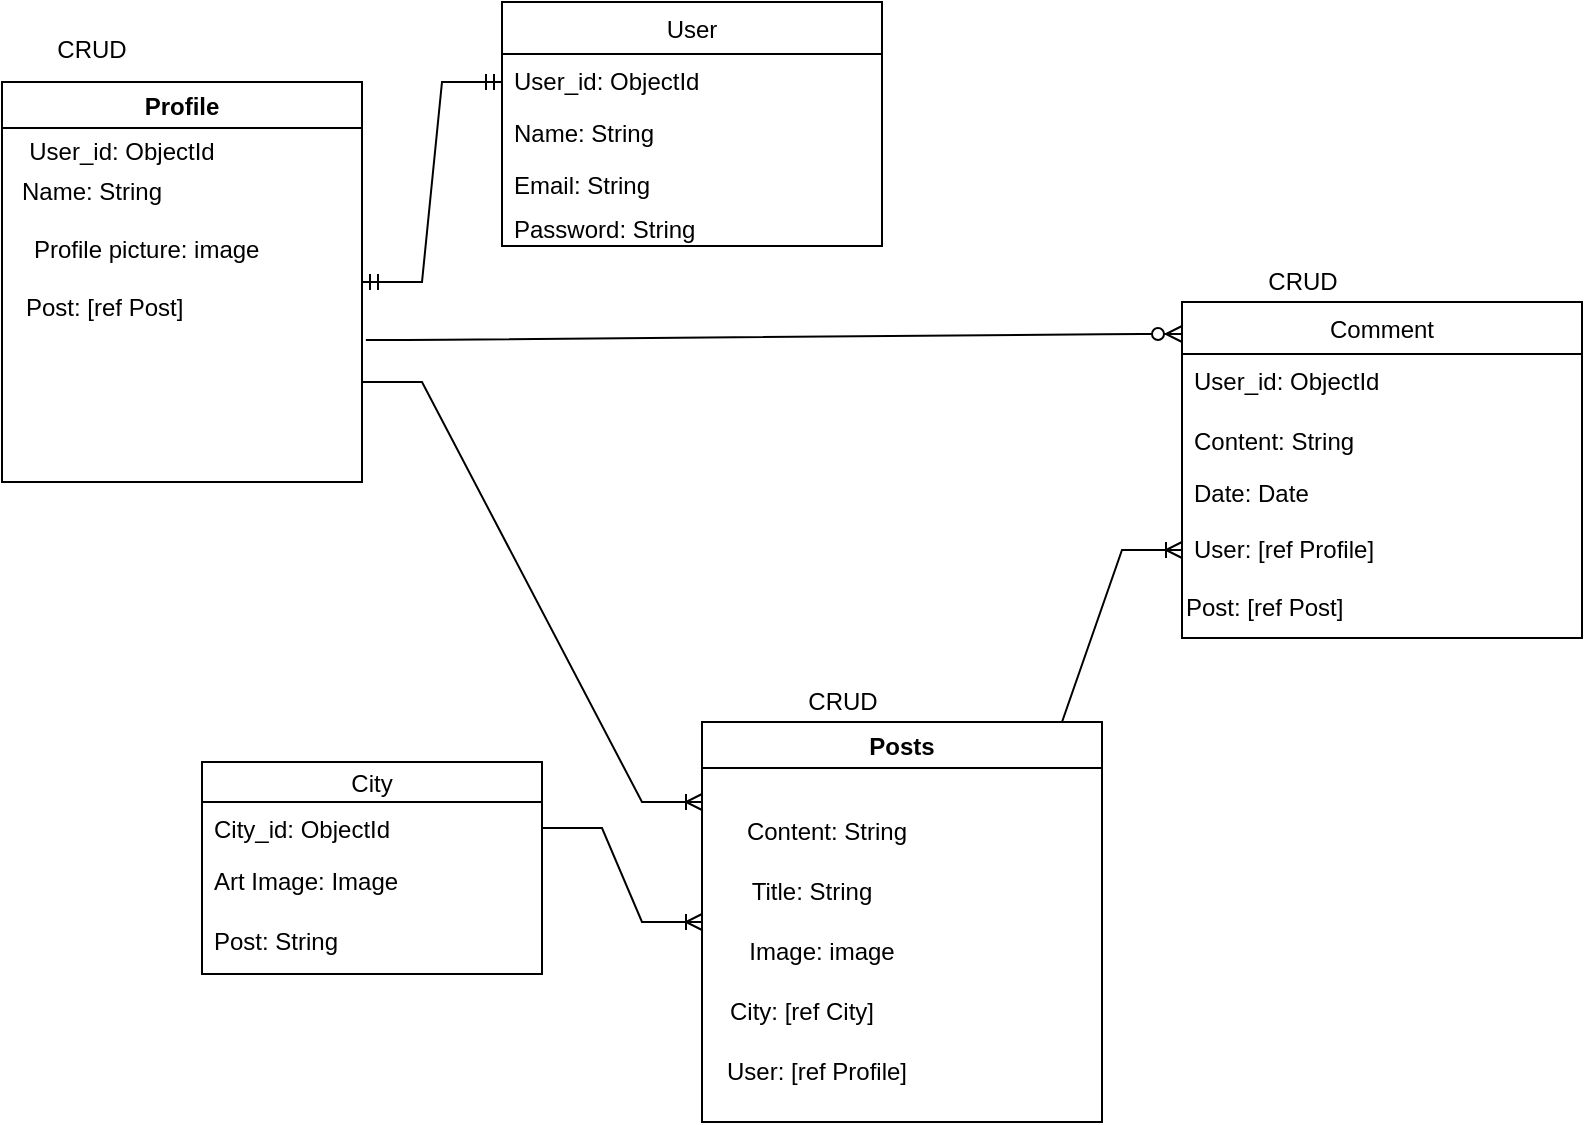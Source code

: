 <mxfile version="15.5.2" type="device"><diagram id="R2lEEEUBdFMjLlhIrx00" name="Page-1"><mxGraphModel dx="782" dy="589" grid="1" gridSize="10" guides="1" tooltips="1" connect="1" arrows="1" fold="1" page="1" pageScale="1" pageWidth="850" pageHeight="1100" math="0" shadow="0" extFonts="Permanent Marker^https://fonts.googleapis.com/css?family=Permanent+Marker"><root><mxCell id="0"/><mxCell id="1" parent="0"/><mxCell id="Tp4lkixFV1RsVsISwBe1-11" value="User" style="swimlane;fontStyle=0;childLayout=stackLayout;horizontal=1;startSize=26;fillColor=none;horizontalStack=0;resizeParent=1;resizeParentMax=0;resizeLast=0;collapsible=1;marginBottom=0;" parent="1" vertex="1"><mxGeometry x="280" y="40" width="190" height="122" as="geometry"/></mxCell><mxCell id="Tp4lkixFV1RsVsISwBe1-12" value="User_id: ObjectId" style="text;strokeColor=none;fillColor=none;align=left;verticalAlign=top;spacingLeft=4;spacingRight=4;overflow=hidden;rotatable=0;points=[[0,0.5],[1,0.5]];portConstraint=eastwest;" parent="Tp4lkixFV1RsVsISwBe1-11" vertex="1"><mxGeometry y="26" width="190" height="26" as="geometry"/></mxCell><mxCell id="Tp4lkixFV1RsVsISwBe1-13" value="Name: String&#10;&#10;" style="text;strokeColor=none;fillColor=none;align=left;verticalAlign=top;spacingLeft=4;spacingRight=4;overflow=hidden;rotatable=0;points=[[0,0.5],[1,0.5]];portConstraint=eastwest;" parent="Tp4lkixFV1RsVsISwBe1-11" vertex="1"><mxGeometry y="52" width="190" height="26" as="geometry"/></mxCell><mxCell id="wyVPsDMHl-dBEXoj5cJ--5" value="Email: String" style="text;strokeColor=none;fillColor=none;spacingLeft=4;spacingRight=4;overflow=hidden;rotatable=0;points=[[0,0.5],[1,0.5]];portConstraint=eastwest;fontSize=12;" parent="Tp4lkixFV1RsVsISwBe1-11" vertex="1"><mxGeometry y="78" width="190" height="22" as="geometry"/></mxCell><mxCell id="wyVPsDMHl-dBEXoj5cJ--6" value="Password: String" style="text;strokeColor=none;fillColor=none;spacingLeft=4;spacingRight=4;overflow=hidden;rotatable=0;points=[[0,0.5],[1,0.5]];portConstraint=eastwest;fontSize=12;" parent="Tp4lkixFV1RsVsISwBe1-11" vertex="1"><mxGeometry y="100" width="190" height="22" as="geometry"/></mxCell><mxCell id="Tp4lkixFV1RsVsISwBe1-15" value="City" style="swimlane;fontStyle=0;childLayout=stackLayout;horizontal=1;startSize=20;fillColor=none;horizontalStack=0;resizeParent=1;resizeParentMax=0;resizeLast=0;collapsible=1;marginBottom=0;" parent="1" vertex="1"><mxGeometry x="130" y="420" width="170" height="106" as="geometry"/></mxCell><mxCell id="Tp4lkixFV1RsVsISwBe1-16" value="City_id: ObjectId" style="text;strokeColor=none;fillColor=none;align=left;verticalAlign=top;spacingLeft=4;spacingRight=4;overflow=hidden;rotatable=0;points=[[0,0.5],[1,0.5]];portConstraint=eastwest;" parent="Tp4lkixFV1RsVsISwBe1-15" vertex="1"><mxGeometry y="20" width="170" height="26" as="geometry"/></mxCell><mxCell id="Tp4lkixFV1RsVsISwBe1-46" value="Art Image: Image" style="text;strokeColor=none;fillColor=none;spacingLeft=4;spacingRight=4;overflow=hidden;rotatable=0;points=[[0,0.5],[1,0.5]];portConstraint=eastwest;fontSize=12;" parent="Tp4lkixFV1RsVsISwBe1-15" vertex="1"><mxGeometry y="46" width="170" height="30" as="geometry"/></mxCell><mxCell id="wyVPsDMHl-dBEXoj5cJ--3" value="Post: String" style="text;strokeColor=none;fillColor=none;spacingLeft=4;spacingRight=4;overflow=hidden;rotatable=0;points=[[0,0.5],[1,0.5]];portConstraint=eastwest;fontSize=12;" parent="Tp4lkixFV1RsVsISwBe1-15" vertex="1"><mxGeometry y="76" width="170" height="30" as="geometry"/></mxCell><mxCell id="Tp4lkixFV1RsVsISwBe1-33" value="Comment" style="swimlane;fontStyle=0;childLayout=stackLayout;horizontal=1;startSize=26;fillColor=none;horizontalStack=0;resizeParent=1;resizeParentMax=0;resizeLast=0;collapsible=1;marginBottom=0;" parent="1" vertex="1"><mxGeometry x="620" y="190" width="200" height="168" as="geometry"/></mxCell><mxCell id="Tp4lkixFV1RsVsISwBe1-45" value="User_id: ObjectId" style="text;strokeColor=none;fillColor=none;spacingLeft=4;spacingRight=4;overflow=hidden;rotatable=0;points=[[0,0.5],[1,0.5]];portConstraint=eastwest;fontSize=12;" parent="Tp4lkixFV1RsVsISwBe1-33" vertex="1"><mxGeometry y="26" width="200" height="30" as="geometry"/></mxCell><mxCell id="Tp4lkixFV1RsVsISwBe1-34" value="Content: String" style="text;strokeColor=none;fillColor=none;align=left;verticalAlign=top;spacingLeft=4;spacingRight=4;overflow=hidden;rotatable=0;points=[[0,0.5],[1,0.5]];portConstraint=eastwest;" parent="Tp4lkixFV1RsVsISwBe1-33" vertex="1"><mxGeometry y="56" width="200" height="26" as="geometry"/></mxCell><mxCell id="Tp4lkixFV1RsVsISwBe1-35" value="Date: Date" style="text;strokeColor=none;fillColor=none;align=left;verticalAlign=top;spacingLeft=4;spacingRight=4;overflow=hidden;rotatable=0;points=[[0,0.5],[1,0.5]];portConstraint=eastwest;" parent="Tp4lkixFV1RsVsISwBe1-33" vertex="1"><mxGeometry y="82" width="200" height="28" as="geometry"/></mxCell><mxCell id="Tp4lkixFV1RsVsISwBe1-36" value="User: [ref Profile]" style="text;strokeColor=none;fillColor=none;align=left;verticalAlign=top;spacingLeft=4;spacingRight=4;overflow=hidden;rotatable=0;points=[[0,0.5],[1,0.5]];portConstraint=eastwest;" parent="Tp4lkixFV1RsVsISwBe1-33" vertex="1"><mxGeometry y="110" width="200" height="28" as="geometry"/></mxCell><mxCell id="cD-Kzu6MlijfJZMj0QtA-2" value="&lt;div&gt;&lt;span&gt;Post: [ref Post]&lt;/span&gt;&lt;/div&gt;" style="text;html=1;strokeColor=none;fillColor=none;align=left;verticalAlign=middle;whiteSpace=wrap;rounded=0;" vertex="1" parent="Tp4lkixFV1RsVsISwBe1-33"><mxGeometry y="138" width="200" height="30" as="geometry"/></mxCell><mxCell id="Tp4lkixFV1RsVsISwBe1-37" value="CRUD" style="text;html=1;align=center;verticalAlign=middle;resizable=0;points=[];autosize=1;strokeColor=none;" parent="1" vertex="1"><mxGeometry x="425" y="380" width="50" height="20" as="geometry"/></mxCell><mxCell id="Tp4lkixFV1RsVsISwBe1-43" value="CRUD" style="text;html=1;align=center;verticalAlign=middle;resizable=0;points=[];autosize=1;strokeColor=none;" parent="1" vertex="1"><mxGeometry x="655" y="170" width="50" height="20" as="geometry"/></mxCell><mxCell id="Tp4lkixFV1RsVsISwBe1-49" value="" style="edgeStyle=entityRelationEdgeStyle;fontSize=12;html=1;endArrow=ERzeroToMany;endFill=1;exitX=0.905;exitY=1.033;exitDx=0;exitDy=0;exitPerimeter=0;" parent="1" source="cD-Kzu6MlijfJZMj0QtA-3" edge="1"><mxGeometry width="100" height="100" relative="1" as="geometry"><mxPoint x="480" y="140" as="sourcePoint"/><mxPoint x="620" y="206" as="targetPoint"/></mxGeometry></mxCell><mxCell id="cD-Kzu6MlijfJZMj0QtA-7" value="Profile" style="swimlane;align=center;" vertex="1" parent="1"><mxGeometry x="30" y="80" width="180" height="200" as="geometry"/></mxCell><mxCell id="Tp4lkixFV1RsVsISwBe1-14" value="Profile picture: image&#10;&#10;Comment: [ref Comment]" style="text;strokeColor=none;fillColor=none;align=left;verticalAlign=top;spacingLeft=4;spacingRight=4;overflow=hidden;rotatable=0;points=[[0,0.5],[1,0.5]];portConstraint=eastwest;" parent="cD-Kzu6MlijfJZMj0QtA-7" vertex="1"><mxGeometry x="10" y="70" width="190" height="28" as="geometry"/></mxCell><mxCell id="cD-Kzu6MlijfJZMj0QtA-3" value="Post: [ref Post]" style="text;html=1;strokeColor=none;fillColor=none;align=left;verticalAlign=middle;whiteSpace=wrap;rounded=0;" vertex="1" parent="cD-Kzu6MlijfJZMj0QtA-7"><mxGeometry x="10" y="98" width="190" height="30" as="geometry"/></mxCell><mxCell id="cD-Kzu6MlijfJZMj0QtA-16" value="&lt;span style=&quot;text-align: left&quot;&gt;User_id: ObjectId&lt;/span&gt;" style="text;html=1;strokeColor=none;fillColor=none;align=center;verticalAlign=middle;whiteSpace=wrap;rounded=0;" vertex="1" parent="cD-Kzu6MlijfJZMj0QtA-7"><mxGeometry x="10" y="20" width="100" height="30" as="geometry"/></mxCell><mxCell id="cD-Kzu6MlijfJZMj0QtA-17" value="Name: String" style="text;html=1;strokeColor=none;fillColor=none;align=center;verticalAlign=middle;whiteSpace=wrap;rounded=0;" vertex="1" parent="cD-Kzu6MlijfJZMj0QtA-7"><mxGeometry y="40" width="90" height="30" as="geometry"/></mxCell><mxCell id="cD-Kzu6MlijfJZMj0QtA-9" value="Posts" style="swimlane;align=center;" vertex="1" parent="1"><mxGeometry x="380" y="400" width="200" height="200" as="geometry"/></mxCell><mxCell id="cD-Kzu6MlijfJZMj0QtA-11" value="User: [ref Profile]" style="text;html=1;strokeColor=none;fillColor=none;align=center;verticalAlign=middle;whiteSpace=wrap;rounded=0;" vertex="1" parent="cD-Kzu6MlijfJZMj0QtA-9"><mxGeometry y="160" width="115" height="30" as="geometry"/></mxCell><mxCell id="cD-Kzu6MlijfJZMj0QtA-12" value="City: [ref City]" style="text;html=1;strokeColor=none;fillColor=none;align=center;verticalAlign=middle;whiteSpace=wrap;rounded=0;" vertex="1" parent="cD-Kzu6MlijfJZMj0QtA-9"><mxGeometry y="130" width="100" height="30" as="geometry"/></mxCell><mxCell id="cD-Kzu6MlijfJZMj0QtA-13" value="Title: String" style="text;html=1;strokeColor=none;fillColor=none;align=center;verticalAlign=middle;whiteSpace=wrap;rounded=0;" vertex="1" parent="cD-Kzu6MlijfJZMj0QtA-9"><mxGeometry x="10" y="70" width="90" height="30" as="geometry"/></mxCell><mxCell id="cD-Kzu6MlijfJZMj0QtA-14" value="Image: image" style="text;html=1;strokeColor=none;fillColor=none;align=center;verticalAlign=middle;whiteSpace=wrap;rounded=0;" vertex="1" parent="cD-Kzu6MlijfJZMj0QtA-9"><mxGeometry x="10" y="100" width="100" height="30" as="geometry"/></mxCell><mxCell id="cD-Kzu6MlijfJZMj0QtA-15" value="Content: String" style="text;html=1;strokeColor=none;fillColor=none;align=center;verticalAlign=middle;whiteSpace=wrap;rounded=0;" vertex="1" parent="cD-Kzu6MlijfJZMj0QtA-9"><mxGeometry x="15" y="40" width="95" height="30" as="geometry"/></mxCell><mxCell id="cD-Kzu6MlijfJZMj0QtA-18" value="" style="edgeStyle=entityRelationEdgeStyle;fontSize=12;html=1;endArrow=ERmandOne;startArrow=ERmandOne;rounded=0;" edge="1" parent="1"><mxGeometry width="100" height="100" relative="1" as="geometry"><mxPoint x="210" y="180" as="sourcePoint"/><mxPoint x="280" y="80" as="targetPoint"/></mxGeometry></mxCell><mxCell id="cD-Kzu6MlijfJZMj0QtA-19" value="" style="edgeStyle=entityRelationEdgeStyle;fontSize=12;html=1;endArrow=ERoneToMany;rounded=0;exitX=1;exitY=0.75;exitDx=0;exitDy=0;" edge="1" parent="1" source="cD-Kzu6MlijfJZMj0QtA-7"><mxGeometry width="100" height="100" relative="1" as="geometry"><mxPoint x="300" y="170" as="sourcePoint"/><mxPoint x="380" y="440" as="targetPoint"/></mxGeometry></mxCell><mxCell id="cD-Kzu6MlijfJZMj0QtA-20" value="" style="edgeStyle=entityRelationEdgeStyle;fontSize=12;html=1;endArrow=ERoneToMany;rounded=0;exitX=1;exitY=0.5;exitDx=0;exitDy=0;entryX=0;entryY=0.5;entryDx=0;entryDy=0;" edge="1" parent="1" source="Tp4lkixFV1RsVsISwBe1-16" target="cD-Kzu6MlijfJZMj0QtA-9"><mxGeometry width="100" height="100" relative="1" as="geometry"><mxPoint x="310" y="370" as="sourcePoint"/><mxPoint x="410" y="270" as="targetPoint"/></mxGeometry></mxCell><mxCell id="cD-Kzu6MlijfJZMj0QtA-22" value="" style="edgeStyle=entityRelationEdgeStyle;fontSize=12;html=1;endArrow=ERoneToMany;rounded=0;exitX=0.75;exitY=0;exitDx=0;exitDy=0;entryX=0;entryY=0.5;entryDx=0;entryDy=0;" edge="1" parent="1" source="cD-Kzu6MlijfJZMj0QtA-9" target="Tp4lkixFV1RsVsISwBe1-36"><mxGeometry width="100" height="100" relative="1" as="geometry"><mxPoint x="370" y="370" as="sourcePoint"/><mxPoint x="470" y="270" as="targetPoint"/></mxGeometry></mxCell><mxCell id="cD-Kzu6MlijfJZMj0QtA-27" value="CRUD" style="text;strokeColor=none;fillColor=none;spacingLeft=4;spacingRight=4;overflow=hidden;rotatable=0;points=[[0,0.5],[1,0.5]];portConstraint=eastwest;fontSize=12;align=center;" vertex="1" parent="1"><mxGeometry x="50" y="50" width="50" height="30" as="geometry"/></mxCell></root></mxGraphModel></diagram></mxfile>